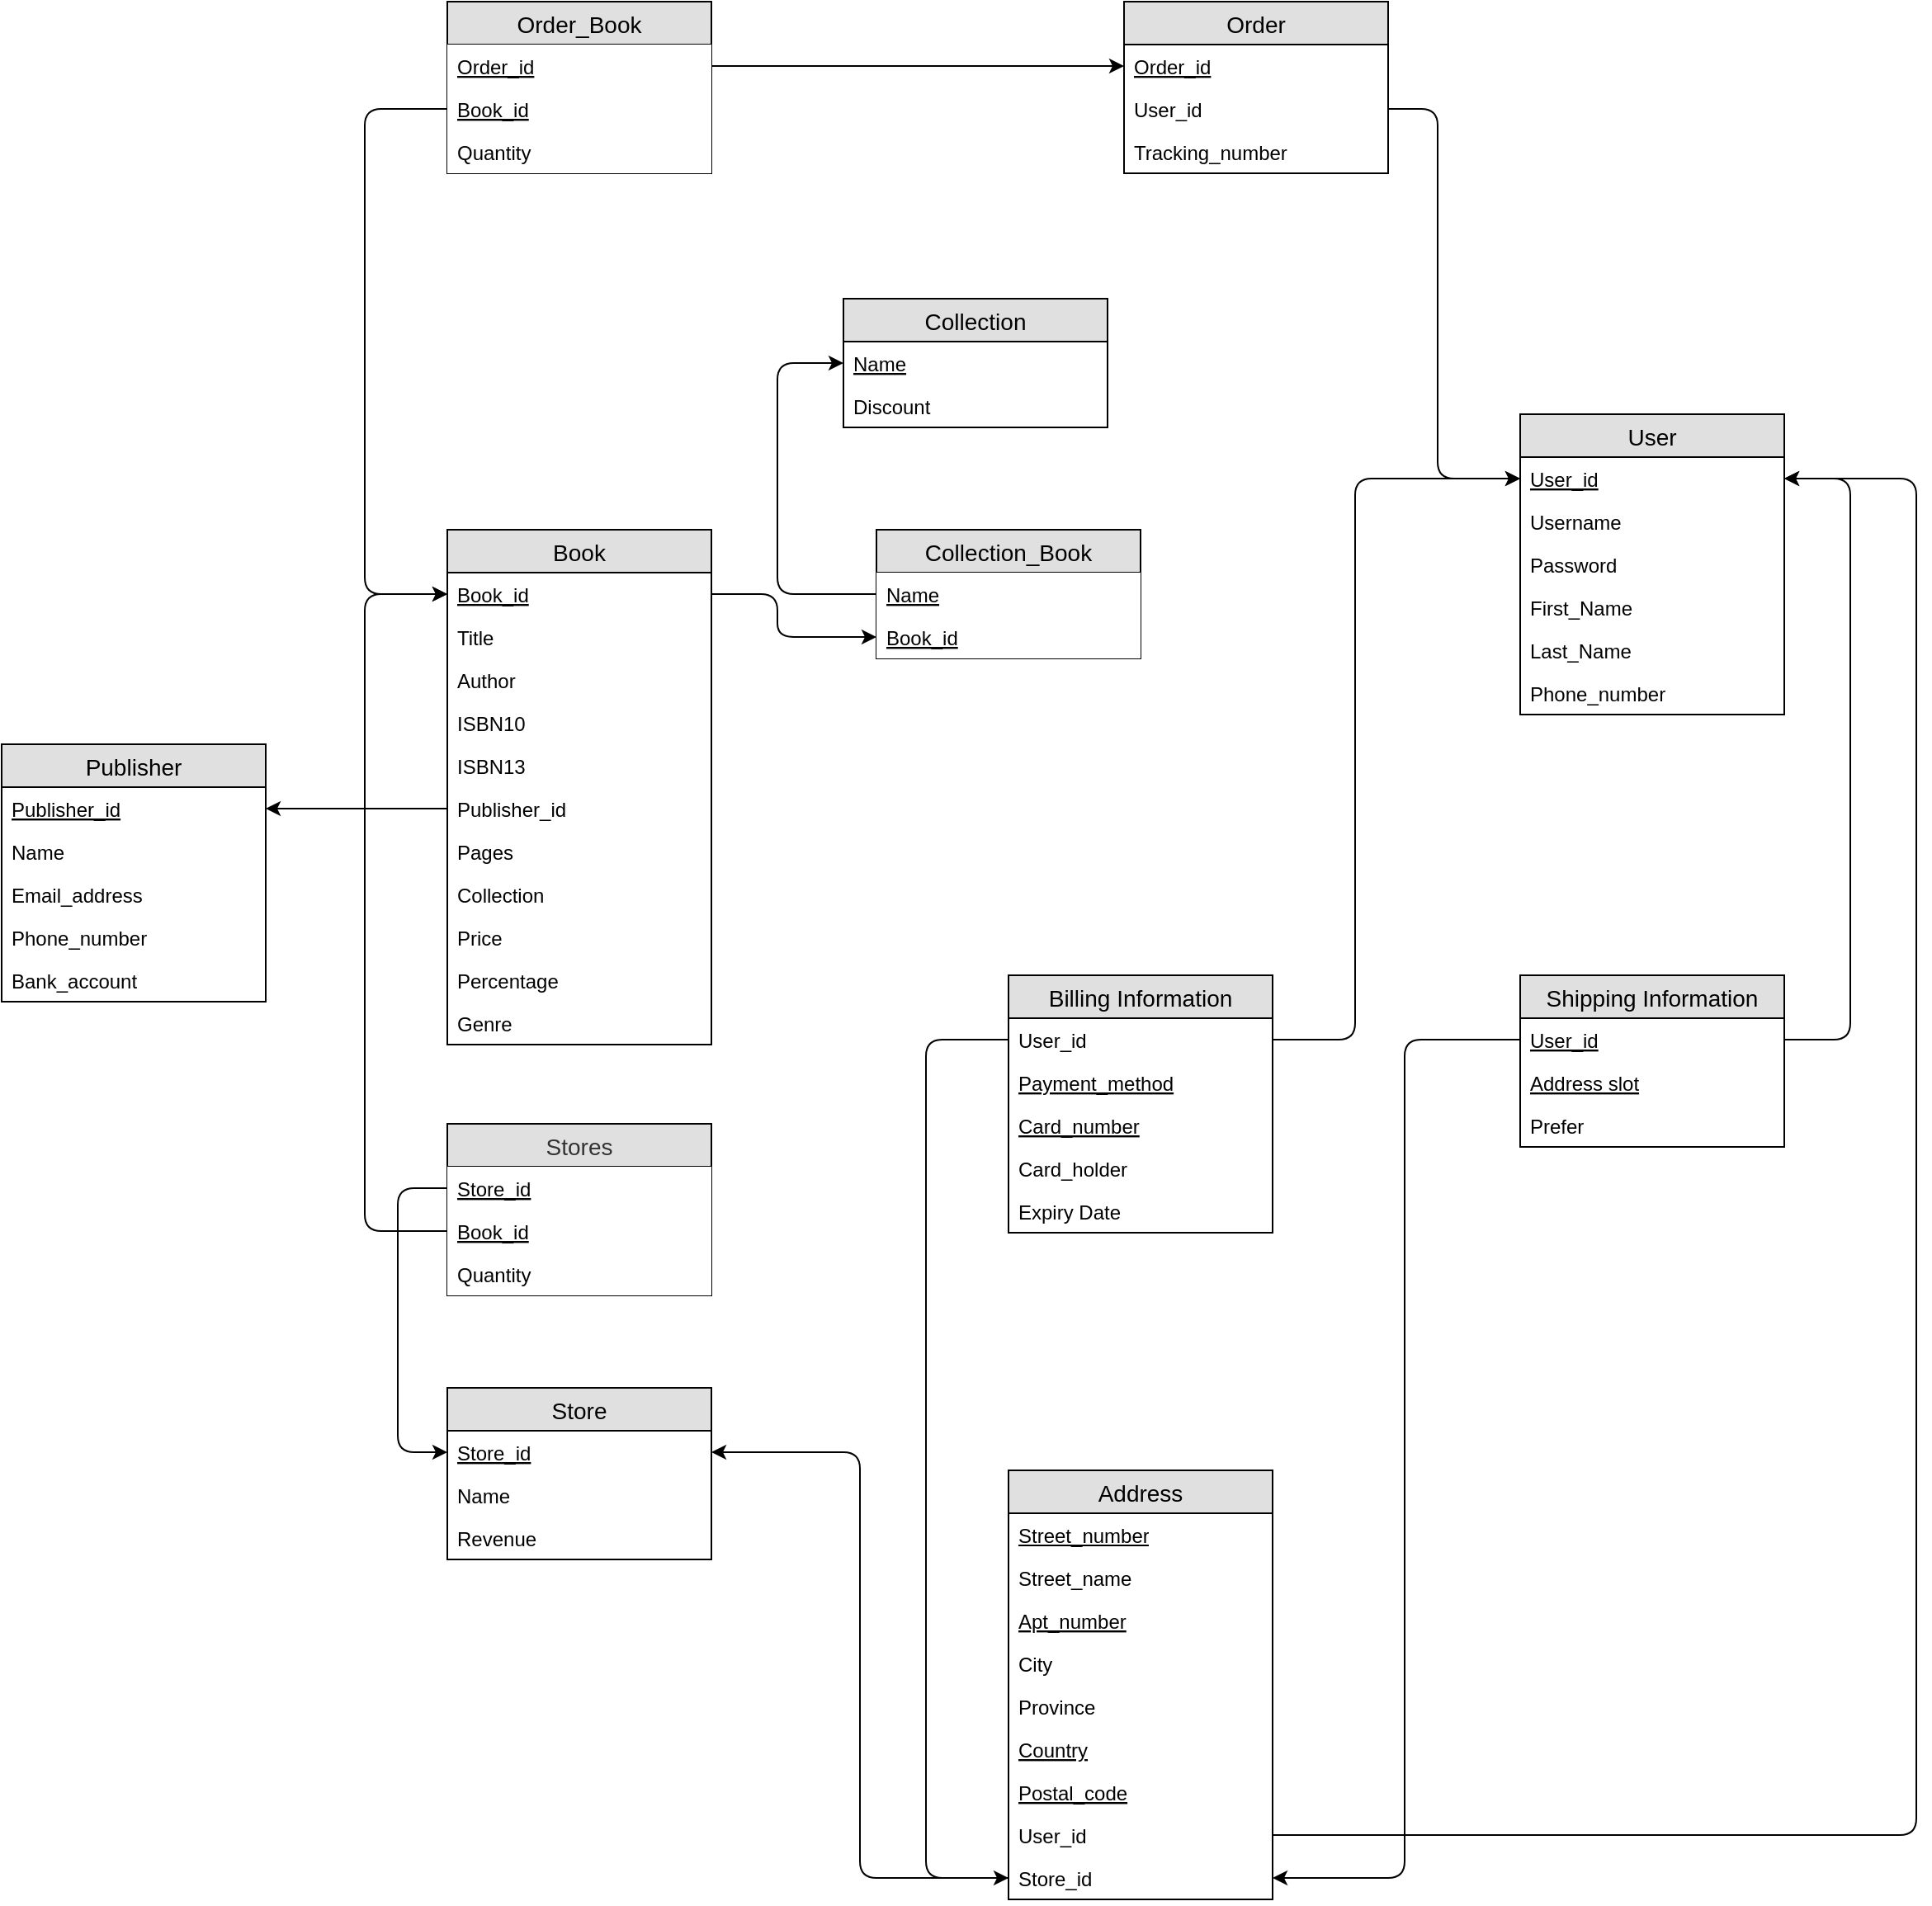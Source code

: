 <mxfile version="12.9.11"><diagram id="C5RBs43oDa-KdzZeNtuy" name="Page-1"><mxGraphModel dx="2889" dy="2274" grid="1" gridSize="10" guides="1" tooltips="1" connect="1" arrows="1" fold="1" page="1" pageScale="1" pageWidth="827" pageHeight="1169" math="0" shadow="0"><root><mxCell id="WIyWlLk6GJQsqaUBKTNV-0"/><mxCell id="WIyWlLk6GJQsqaUBKTNV-1" parent="WIyWlLk6GJQsqaUBKTNV-0"/><mxCell id="frQH-3W9OJtnkTHMMX9Y-0" value="Book" style="swimlane;fontStyle=0;childLayout=stackLayout;horizontal=1;startSize=26;fillColor=#E0E0E0;horizontalStack=0;resizeParent=1;resizeParentMax=0;resizeLast=0;collapsible=1;marginBottom=0;swimlaneFillColor=#ffffff;align=center;fontSize=14;" parent="WIyWlLk6GJQsqaUBKTNV-1" vertex="1"><mxGeometry x="140" y="280" width="160" height="312" as="geometry"><mxRectangle x="310" y="150" width="60" height="26" as="alternateBounds"/></mxGeometry></mxCell><mxCell id="frQH-3W9OJtnkTHMMX9Y-1" value="Book_id" style="text;strokeColor=none;fillColor=none;spacingLeft=4;spacingRight=4;overflow=hidden;rotatable=0;points=[[0,0.5],[1,0.5]];portConstraint=eastwest;fontSize=12;fontStyle=4" parent="frQH-3W9OJtnkTHMMX9Y-0" vertex="1"><mxGeometry y="26" width="160" height="26" as="geometry"/></mxCell><mxCell id="frQH-3W9OJtnkTHMMX9Y-2" value="Title" style="text;strokeColor=none;fillColor=none;spacingLeft=4;spacingRight=4;overflow=hidden;rotatable=0;points=[[0,0.5],[1,0.5]];portConstraint=eastwest;fontSize=12;" parent="frQH-3W9OJtnkTHMMX9Y-0" vertex="1"><mxGeometry y="52" width="160" height="26" as="geometry"/></mxCell><mxCell id="frQH-3W9OJtnkTHMMX9Y-4" value="Author" style="text;strokeColor=none;fillColor=none;spacingLeft=4;spacingRight=4;overflow=hidden;rotatable=0;points=[[0,0.5],[1,0.5]];portConstraint=eastwest;fontSize=12;" parent="frQH-3W9OJtnkTHMMX9Y-0" vertex="1"><mxGeometry y="78" width="160" height="26" as="geometry"/></mxCell><mxCell id="frQH-3W9OJtnkTHMMX9Y-3" value="ISBN10" style="text;strokeColor=none;fillColor=none;spacingLeft=4;spacingRight=4;overflow=hidden;rotatable=0;points=[[0,0.5],[1,0.5]];portConstraint=eastwest;fontSize=12;" parent="frQH-3W9OJtnkTHMMX9Y-0" vertex="1"><mxGeometry y="104" width="160" height="26" as="geometry"/></mxCell><mxCell id="frQH-3W9OJtnkTHMMX9Y-6" value="ISBN13" style="text;strokeColor=none;fillColor=none;spacingLeft=4;spacingRight=4;overflow=hidden;rotatable=0;points=[[0,0.5],[1,0.5]];portConstraint=eastwest;fontSize=12;" parent="frQH-3W9OJtnkTHMMX9Y-0" vertex="1"><mxGeometry y="130" width="160" height="26" as="geometry"/></mxCell><mxCell id="frQH-3W9OJtnkTHMMX9Y-7" value="Publisher_id" style="text;strokeColor=none;fillColor=none;spacingLeft=4;spacingRight=4;overflow=hidden;rotatable=0;points=[[0,0.5],[1,0.5]];portConstraint=eastwest;fontSize=12;" parent="frQH-3W9OJtnkTHMMX9Y-0" vertex="1"><mxGeometry y="156" width="160" height="26" as="geometry"/></mxCell><mxCell id="frQH-3W9OJtnkTHMMX9Y-8" value="Pages" style="text;strokeColor=none;fillColor=none;spacingLeft=4;spacingRight=4;overflow=hidden;rotatable=0;points=[[0,0.5],[1,0.5]];portConstraint=eastwest;fontSize=12;" parent="frQH-3W9OJtnkTHMMX9Y-0" vertex="1"><mxGeometry y="182" width="160" height="26" as="geometry"/></mxCell><mxCell id="frQH-3W9OJtnkTHMMX9Y-10" value="Collection" style="text;strokeColor=none;fillColor=none;spacingLeft=4;spacingRight=4;overflow=hidden;rotatable=0;points=[[0,0.5],[1,0.5]];portConstraint=eastwest;fontSize=12;" parent="frQH-3W9OJtnkTHMMX9Y-0" vertex="1"><mxGeometry y="208" width="160" height="26" as="geometry"/></mxCell><mxCell id="frQH-3W9OJtnkTHMMX9Y-9" value="Price" style="text;strokeColor=none;fillColor=none;spacingLeft=4;spacingRight=4;overflow=hidden;rotatable=0;points=[[0,0.5],[1,0.5]];portConstraint=eastwest;fontSize=12;" parent="frQH-3W9OJtnkTHMMX9Y-0" vertex="1"><mxGeometry y="234" width="160" height="26" as="geometry"/></mxCell><mxCell id="frQH-3W9OJtnkTHMMX9Y-5" value="Percentage" style="text;strokeColor=none;fillColor=none;spacingLeft=4;spacingRight=4;overflow=hidden;rotatable=0;points=[[0,0.5],[1,0.5]];portConstraint=eastwest;fontSize=12;" parent="frQH-3W9OJtnkTHMMX9Y-0" vertex="1"><mxGeometry y="260" width="160" height="26" as="geometry"/></mxCell><mxCell id="wFIyUJxfvW-UKoHYGykr-1" value="Genre" style="text;strokeColor=none;fillColor=none;spacingLeft=4;spacingRight=4;overflow=hidden;rotatable=0;points=[[0,0.5],[1,0.5]];portConstraint=eastwest;fontSize=12;" parent="frQH-3W9OJtnkTHMMX9Y-0" vertex="1"><mxGeometry y="286" width="160" height="26" as="geometry"/></mxCell><mxCell id="frQH-3W9OJtnkTHMMX9Y-58" value="Collection" style="swimlane;fontStyle=0;childLayout=stackLayout;horizontal=1;startSize=26;fillColor=#e0e0e0;horizontalStack=0;resizeParent=1;resizeParentMax=0;resizeLast=0;collapsible=1;marginBottom=0;swimlaneFillColor=#ffffff;align=center;fontSize=14;strokeColor=#000000;strokeWidth=1;" parent="WIyWlLk6GJQsqaUBKTNV-1" vertex="1"><mxGeometry x="380" y="140" width="160" height="78" as="geometry"/></mxCell><mxCell id="frQH-3W9OJtnkTHMMX9Y-59" value="Name" style="text;strokeColor=none;fillColor=none;spacingLeft=4;spacingRight=4;overflow=hidden;rotatable=0;points=[[0,0.5],[1,0.5]];portConstraint=eastwest;fontSize=12;fontStyle=4" parent="frQH-3W9OJtnkTHMMX9Y-58" vertex="1"><mxGeometry y="26" width="160" height="26" as="geometry"/></mxCell><mxCell id="wFIyUJxfvW-UKoHYGykr-19" value="Discount" style="text;strokeColor=none;fillColor=none;spacingLeft=4;spacingRight=4;overflow=hidden;rotatable=0;points=[[0,0.5],[1,0.5]];portConstraint=eastwest;fontSize=12;" parent="frQH-3W9OJtnkTHMMX9Y-58" vertex="1"><mxGeometry y="52" width="160" height="26" as="geometry"/></mxCell><mxCell id="frQH-3W9OJtnkTHMMX9Y-51" value="Publisher" style="swimlane;fontStyle=0;childLayout=stackLayout;horizontal=1;startSize=26;fillColor=#e0e0e0;horizontalStack=0;resizeParent=1;resizeParentMax=0;resizeLast=0;collapsible=1;marginBottom=0;swimlaneFillColor=#ffffff;align=center;fontSize=14;strokeColor=#000000;strokeWidth=1;" parent="WIyWlLk6GJQsqaUBKTNV-1" vertex="1"><mxGeometry x="-130" y="410" width="160" height="156" as="geometry"/></mxCell><mxCell id="frQH-3W9OJtnkTHMMX9Y-52" value="Publisher_id" style="text;strokeColor=none;fillColor=none;spacingLeft=4;spacingRight=4;overflow=hidden;rotatable=0;points=[[0,0.5],[1,0.5]];portConstraint=eastwest;fontSize=12;fontStyle=4" parent="frQH-3W9OJtnkTHMMX9Y-51" vertex="1"><mxGeometry y="26" width="160" height="26" as="geometry"/></mxCell><mxCell id="frQH-3W9OJtnkTHMMX9Y-53" value="Name" style="text;strokeColor=none;fillColor=none;spacingLeft=4;spacingRight=4;overflow=hidden;rotatable=0;points=[[0,0.5],[1,0.5]];portConstraint=eastwest;fontSize=12;" parent="frQH-3W9OJtnkTHMMX9Y-51" vertex="1"><mxGeometry y="52" width="160" height="26" as="geometry"/></mxCell><mxCell id="frQH-3W9OJtnkTHMMX9Y-55" value="Email_address" style="text;strokeColor=none;fillColor=none;spacingLeft=4;spacingRight=4;overflow=hidden;rotatable=0;points=[[0,0.5],[1,0.5]];portConstraint=eastwest;fontSize=12;" parent="frQH-3W9OJtnkTHMMX9Y-51" vertex="1"><mxGeometry y="78" width="160" height="26" as="geometry"/></mxCell><mxCell id="frQH-3W9OJtnkTHMMX9Y-56" value="Phone_number" style="text;strokeColor=none;fillColor=none;spacingLeft=4;spacingRight=4;overflow=hidden;rotatable=0;points=[[0,0.5],[1,0.5]];portConstraint=eastwest;fontSize=12;" parent="frQH-3W9OJtnkTHMMX9Y-51" vertex="1"><mxGeometry y="104" width="160" height="26" as="geometry"/></mxCell><mxCell id="frQH-3W9OJtnkTHMMX9Y-57" value="Bank_account" style="text;strokeColor=none;fillColor=none;spacingLeft=4;spacingRight=4;overflow=hidden;rotatable=0;points=[[0,0.5],[1,0.5]];portConstraint=eastwest;fontSize=12;" parent="frQH-3W9OJtnkTHMMX9Y-51" vertex="1"><mxGeometry y="130" width="160" height="26" as="geometry"/></mxCell><mxCell id="frQH-3W9OJtnkTHMMX9Y-62" value="Store" style="swimlane;fontStyle=0;childLayout=stackLayout;horizontal=1;startSize=26;fillColor=#e0e0e0;horizontalStack=0;resizeParent=1;resizeParentMax=0;resizeLast=0;collapsible=1;marginBottom=0;swimlaneFillColor=#ffffff;align=center;fontSize=14;strokeColor=#000000;strokeWidth=1;" parent="WIyWlLk6GJQsqaUBKTNV-1" vertex="1"><mxGeometry x="140" y="800" width="160" height="104" as="geometry"/></mxCell><mxCell id="frQH-3W9OJtnkTHMMX9Y-63" value="Store_id" style="text;strokeColor=none;fillColor=none;spacingLeft=4;spacingRight=4;overflow=hidden;rotatable=0;points=[[0,0.5],[1,0.5]];portConstraint=eastwest;fontSize=12;fontStyle=4" parent="frQH-3W9OJtnkTHMMX9Y-62" vertex="1"><mxGeometry y="26" width="160" height="26" as="geometry"/></mxCell><mxCell id="wFIyUJxfvW-UKoHYGykr-9" value="Name" style="text;strokeColor=none;fillColor=none;spacingLeft=4;spacingRight=4;overflow=hidden;rotatable=0;points=[[0,0.5],[1,0.5]];portConstraint=eastwest;fontSize=12;" parent="frQH-3W9OJtnkTHMMX9Y-62" vertex="1"><mxGeometry y="52" width="160" height="26" as="geometry"/></mxCell><mxCell id="wFIyUJxfvW-UKoHYGykr-10" value="Revenue" style="text;strokeColor=none;fillColor=none;spacingLeft=4;spacingRight=4;overflow=hidden;rotatable=0;points=[[0,0.5],[1,0.5]];portConstraint=eastwest;fontSize=12;" parent="frQH-3W9OJtnkTHMMX9Y-62" vertex="1"><mxGeometry y="78" width="160" height="26" as="geometry"/></mxCell><mxCell id="frQH-3W9OJtnkTHMMX9Y-45" value="Order" style="swimlane;fontStyle=0;childLayout=stackLayout;horizontal=1;startSize=26;fillColor=#e0e0e0;horizontalStack=0;resizeParent=1;resizeParentMax=0;resizeLast=0;collapsible=1;marginBottom=0;swimlaneFillColor=#ffffff;align=center;fontSize=14;strokeColor=#000000;strokeWidth=1;" parent="WIyWlLk6GJQsqaUBKTNV-1" vertex="1"><mxGeometry x="550" y="-40" width="160" height="104" as="geometry"/></mxCell><mxCell id="frQH-3W9OJtnkTHMMX9Y-46" value="Order_id" style="text;strokeColor=none;fillColor=none;spacingLeft=4;spacingRight=4;overflow=hidden;rotatable=0;points=[[0,0.5],[1,0.5]];portConstraint=eastwest;fontSize=12;fontStyle=4" parent="frQH-3W9OJtnkTHMMX9Y-45" vertex="1"><mxGeometry y="26" width="160" height="26" as="geometry"/></mxCell><mxCell id="frQH-3W9OJtnkTHMMX9Y-47" value="User_id" style="text;strokeColor=none;fillColor=none;spacingLeft=4;spacingRight=4;overflow=hidden;rotatable=0;points=[[0,0.5],[1,0.5]];portConstraint=eastwest;fontSize=12;" parent="frQH-3W9OJtnkTHMMX9Y-45" vertex="1"><mxGeometry y="52" width="160" height="26" as="geometry"/></mxCell><mxCell id="frQH-3W9OJtnkTHMMX9Y-50" value="Tracking_number" style="text;strokeColor=none;fillColor=none;spacingLeft=4;spacingRight=4;overflow=hidden;rotatable=0;points=[[0,0.5],[1,0.5]];portConstraint=eastwest;fontSize=12;" parent="frQH-3W9OJtnkTHMMX9Y-45" vertex="1"><mxGeometry y="78" width="160" height="26" as="geometry"/></mxCell><mxCell id="frQH-3W9OJtnkTHMMX9Y-11" value="User" style="swimlane;fontStyle=0;childLayout=stackLayout;horizontal=1;startSize=26;fillColor=#e0e0e0;horizontalStack=0;resizeParent=1;resizeParentMax=0;resizeLast=0;collapsible=1;marginBottom=0;swimlaneFillColor=#ffffff;align=center;fontSize=14;" parent="WIyWlLk6GJQsqaUBKTNV-1" vertex="1"><mxGeometry x="790" y="210" width="160" height="182" as="geometry"/></mxCell><mxCell id="frQH-3W9OJtnkTHMMX9Y-12" value="User_id" style="text;strokeColor=none;fillColor=none;spacingLeft=4;spacingRight=4;overflow=hidden;rotatable=0;points=[[0,0.5],[1,0.5]];portConstraint=eastwest;fontSize=12;fontStyle=4" parent="frQH-3W9OJtnkTHMMX9Y-11" vertex="1"><mxGeometry y="26" width="160" height="26" as="geometry"/></mxCell><mxCell id="frQH-3W9OJtnkTHMMX9Y-13" value="Username" style="text;strokeColor=none;fillColor=none;spacingLeft=4;spacingRight=4;overflow=hidden;rotatable=0;points=[[0,0.5],[1,0.5]];portConstraint=eastwest;fontSize=12;" parent="frQH-3W9OJtnkTHMMX9Y-11" vertex="1"><mxGeometry y="52" width="160" height="26" as="geometry"/></mxCell><mxCell id="e5jwANL5Xakf0FqjXgA_-41" value="Password" style="text;strokeColor=none;fillColor=none;spacingLeft=4;spacingRight=4;overflow=hidden;rotatable=0;points=[[0,0.5],[1,0.5]];portConstraint=eastwest;fontSize=12;" parent="frQH-3W9OJtnkTHMMX9Y-11" vertex="1"><mxGeometry y="78" width="160" height="26" as="geometry"/></mxCell><mxCell id="e5jwANL5Xakf0FqjXgA_-42" value="First_Name" style="text;strokeColor=none;fillColor=none;spacingLeft=4;spacingRight=4;overflow=hidden;rotatable=0;points=[[0,0.5],[1,0.5]];portConstraint=eastwest;fontSize=12;" parent="frQH-3W9OJtnkTHMMX9Y-11" vertex="1"><mxGeometry y="104" width="160" height="26" as="geometry"/></mxCell><mxCell id="e5jwANL5Xakf0FqjXgA_-43" value="Last_Name" style="text;strokeColor=none;fillColor=none;spacingLeft=4;spacingRight=4;overflow=hidden;rotatable=0;points=[[0,0.5],[1,0.5]];portConstraint=eastwest;fontSize=12;" parent="frQH-3W9OJtnkTHMMX9Y-11" vertex="1"><mxGeometry y="130" width="160" height="26" as="geometry"/></mxCell><mxCell id="frQH-3W9OJtnkTHMMX9Y-38" value="Phone_number" style="text;strokeColor=none;fillColor=none;spacingLeft=4;spacingRight=4;overflow=hidden;rotatable=0;points=[[0,0.5],[1,0.5]];portConstraint=eastwest;fontSize=12;" parent="frQH-3W9OJtnkTHMMX9Y-11" vertex="1"><mxGeometry y="156" width="160" height="26" as="geometry"/></mxCell><mxCell id="frQH-3W9OJtnkTHMMX9Y-28" value="Billing Information" style="swimlane;fontStyle=0;childLayout=stackLayout;horizontal=1;startSize=26;fillColor=#e0e0e0;horizontalStack=0;resizeParent=1;resizeParentMax=0;resizeLast=0;collapsible=1;marginBottom=0;swimlaneFillColor=#ffffff;align=center;fontSize=14;" parent="WIyWlLk6GJQsqaUBKTNV-1" vertex="1"><mxGeometry x="480" y="550" width="160" height="156" as="geometry"/></mxCell><mxCell id="frQH-3W9OJtnkTHMMX9Y-29" value="User_id" style="text;strokeColor=none;fillColor=none;spacingLeft=4;spacingRight=4;overflow=hidden;rotatable=0;points=[[0,0.5],[1,0.5]];portConstraint=eastwest;fontSize=12;fontStyle=0" parent="frQH-3W9OJtnkTHMMX9Y-28" vertex="1"><mxGeometry y="26" width="160" height="26" as="geometry"/></mxCell><mxCell id="frQH-3W9OJtnkTHMMX9Y-30" value="Payment_method" style="text;strokeColor=none;fillColor=none;spacingLeft=4;spacingRight=4;overflow=hidden;rotatable=0;points=[[0,0.5],[1,0.5]];portConstraint=eastwest;fontSize=12;fontStyle=4" parent="frQH-3W9OJtnkTHMMX9Y-28" vertex="1"><mxGeometry y="52" width="160" height="26" as="geometry"/></mxCell><mxCell id="frQH-3W9OJtnkTHMMX9Y-32" value="Card_number" style="text;strokeColor=none;fillColor=none;spacingLeft=4;spacingRight=4;overflow=hidden;rotatable=0;points=[[0,0.5],[1,0.5]];portConstraint=eastwest;fontSize=12;fontStyle=4" parent="frQH-3W9OJtnkTHMMX9Y-28" vertex="1"><mxGeometry y="78" width="160" height="26" as="geometry"/></mxCell><mxCell id="wFIyUJxfvW-UKoHYGykr-3" value="Card_holder" style="text;strokeColor=none;fillColor=none;spacingLeft=4;spacingRight=4;overflow=hidden;rotatable=0;points=[[0,0.5],[1,0.5]];portConstraint=eastwest;fontSize=12;fontStyle=0" parent="frQH-3W9OJtnkTHMMX9Y-28" vertex="1"><mxGeometry y="104" width="160" height="26" as="geometry"/></mxCell><mxCell id="wFIyUJxfvW-UKoHYGykr-4" value="Expiry Date" style="text;strokeColor=none;fillColor=none;spacingLeft=4;spacingRight=4;overflow=hidden;rotatable=0;points=[[0,0.5],[1,0.5]];portConstraint=eastwest;fontSize=12;" parent="frQH-3W9OJtnkTHMMX9Y-28" vertex="1"><mxGeometry y="130" width="160" height="26" as="geometry"/></mxCell><mxCell id="frQH-3W9OJtnkTHMMX9Y-37" value="Shipping Information" style="swimlane;fontStyle=0;childLayout=stackLayout;horizontal=1;startSize=26;fillColor=#e0e0e0;horizontalStack=0;resizeParent=1;resizeParentMax=0;resizeLast=0;collapsible=1;marginBottom=0;swimlaneFillColor=#ffffff;align=center;fontSize=14;" parent="WIyWlLk6GJQsqaUBKTNV-1" vertex="1"><mxGeometry x="790" y="550" width="160" height="104" as="geometry"/></mxCell><mxCell id="frQH-3W9OJtnkTHMMX9Y-39" value="User_id" style="text;strokeColor=none;fillColor=none;spacingLeft=4;spacingRight=4;overflow=hidden;rotatable=0;points=[[0,0.5],[1,0.5]];portConstraint=eastwest;fontSize=12;fontStyle=4" parent="frQH-3W9OJtnkTHMMX9Y-37" vertex="1"><mxGeometry y="26" width="160" height="26" as="geometry"/></mxCell><mxCell id="e5jwANL5Xakf0FqjXgA_-40" value="Address slot" style="text;strokeColor=none;fillColor=none;spacingLeft=4;spacingRight=4;overflow=hidden;rotatable=0;points=[[0,0.5],[1,0.5]];portConstraint=eastwest;fontSize=12;fontStyle=4" parent="frQH-3W9OJtnkTHMMX9Y-37" vertex="1"><mxGeometry y="52" width="160" height="26" as="geometry"/></mxCell><mxCell id="wFIyUJxfvW-UKoHYGykr-22" value="Prefer" style="text;strokeColor=none;fillColor=none;spacingLeft=4;spacingRight=4;overflow=hidden;rotatable=0;points=[[0,0.5],[1,0.5]];portConstraint=eastwest;fontSize=12;" parent="frQH-3W9OJtnkTHMMX9Y-37" vertex="1"><mxGeometry y="78" width="160" height="26" as="geometry"/></mxCell><mxCell id="frQH-3W9OJtnkTHMMX9Y-15" value="Address" style="swimlane;fontStyle=0;childLayout=stackLayout;double=1;horizontal=1;startSize=26;fillColor=#e0e0e0;horizontalStack=0;resizeParent=1;resizeParentMax=0;resizeLast=0;collapsible=1;marginBottom=0;swimlaneFillColor=#ffffff;align=center;fontSize=14;perimeterSpacing=0;strokeColor=#000000;dropTarget=1;part=0;backgroundOutline=0;" parent="WIyWlLk6GJQsqaUBKTNV-1" vertex="1"><mxGeometry x="480" y="850" width="160" height="260" as="geometry"/></mxCell><mxCell id="frQH-3W9OJtnkTHMMX9Y-16" value="&lt;u&gt;Street_number&lt;/u&gt;" style="text;strokeColor=none;fillColor=none;spacingLeft=4;spacingRight=4;overflow=hidden;rotatable=0;points=[[0,0.5],[1,0.5]];portConstraint=eastwest;fontSize=12;fontStyle=0;html=1;border-bottom: 1px dotted black;" parent="frQH-3W9OJtnkTHMMX9Y-15" vertex="1"><mxGeometry y="26" width="160" height="26" as="geometry"/></mxCell><mxCell id="frQH-3W9OJtnkTHMMX9Y-35" value="Street_name" style="text;strokeColor=none;fillColor=none;spacingLeft=4;spacingRight=4;overflow=hidden;rotatable=0;points=[[0,0.5],[1,0.5]];portConstraint=eastwest;fontSize=12;" parent="frQH-3W9OJtnkTHMMX9Y-15" vertex="1"><mxGeometry y="52" width="160" height="26" as="geometry"/></mxCell><mxCell id="frQH-3W9OJtnkTHMMX9Y-17" value="Apt_number" style="text;strokeColor=none;fillColor=none;spacingLeft=4;spacingRight=4;overflow=hidden;rotatable=0;points=[[0,0.5],[1,0.5]];portConstraint=eastwest;fontSize=12;fontStyle=4" parent="frQH-3W9OJtnkTHMMX9Y-15" vertex="1"><mxGeometry y="78" width="160" height="26" as="geometry"/></mxCell><mxCell id="frQH-3W9OJtnkTHMMX9Y-20" value="City" style="text;strokeColor=none;fillColor=none;spacingLeft=4;spacingRight=4;overflow=hidden;rotatable=0;points=[[0,0.5],[1,0.5]];portConstraint=eastwest;fontSize=12;" parent="frQH-3W9OJtnkTHMMX9Y-15" vertex="1"><mxGeometry y="104" width="160" height="26" as="geometry"/></mxCell><mxCell id="frQH-3W9OJtnkTHMMX9Y-21" value="Province" style="text;strokeColor=none;fillColor=none;spacingLeft=4;spacingRight=4;overflow=hidden;rotatable=0;points=[[0,0.5],[1,0.5]];portConstraint=eastwest;fontSize=12;" parent="frQH-3W9OJtnkTHMMX9Y-15" vertex="1"><mxGeometry y="130" width="160" height="26" as="geometry"/></mxCell><mxCell id="frQH-3W9OJtnkTHMMX9Y-19" value="Country" style="text;strokeColor=none;fillColor=none;spacingLeft=4;spacingRight=4;overflow=hidden;rotatable=0;points=[[0,0.5],[1,0.5]];portConstraint=eastwest;fontSize=12;fontStyle=4" parent="frQH-3W9OJtnkTHMMX9Y-15" vertex="1"><mxGeometry y="156" width="160" height="26" as="geometry"/></mxCell><mxCell id="frQH-3W9OJtnkTHMMX9Y-18" value="Postal_code" style="text;strokeColor=none;fillColor=none;spacingLeft=4;spacingRight=4;overflow=hidden;rotatable=0;points=[[0,0.5],[1,0.5]];portConstraint=eastwest;fontSize=12;fontStyle=4" parent="frQH-3W9OJtnkTHMMX9Y-15" vertex="1"><mxGeometry y="182" width="160" height="26" as="geometry"/></mxCell><mxCell id="wFIyUJxfvW-UKoHYGykr-20" value="User_id" style="text;strokeColor=none;fillColor=none;spacingLeft=4;spacingRight=4;overflow=hidden;rotatable=0;points=[[0,0.5],[1,0.5]];portConstraint=eastwest;fontSize=12;fontStyle=0" parent="frQH-3W9OJtnkTHMMX9Y-15" vertex="1"><mxGeometry y="208" width="160" height="26" as="geometry"/></mxCell><mxCell id="wFIyUJxfvW-UKoHYGykr-21" value="Store_id" style="text;strokeColor=none;fillColor=none;spacingLeft=4;spacingRight=4;overflow=hidden;rotatable=0;points=[[0,0.5],[1,0.5]];portConstraint=eastwest;fontSize=12;fontStyle=0" parent="frQH-3W9OJtnkTHMMX9Y-15" vertex="1"><mxGeometry y="234" width="160" height="26" as="geometry"/></mxCell><mxCell id="iomeNpQh2TNrTCd7S2Aa-0" value="Order_Book" style="swimlane;fontStyle=0;childLayout=stackLayout;horizontal=1;startSize=26;horizontalStack=0;resizeParent=1;resizeParentMax=0;resizeLast=0;collapsible=1;marginBottom=0;align=center;fontSize=14;fillColor=#E0E0E0;" vertex="1" parent="WIyWlLk6GJQsqaUBKTNV-1"><mxGeometry x="140" y="-40" width="160" height="104" as="geometry"/></mxCell><mxCell id="iomeNpQh2TNrTCd7S2Aa-1" value="Order_id" style="text;strokeColor=none;fillColor=#ffffff;spacingLeft=4;spacingRight=4;overflow=hidden;rotatable=0;points=[[0,0.5],[1,0.5]];portConstraint=eastwest;fontSize=12;fontStyle=4" vertex="1" parent="iomeNpQh2TNrTCd7S2Aa-0"><mxGeometry y="26" width="160" height="26" as="geometry"/></mxCell><mxCell id="iomeNpQh2TNrTCd7S2Aa-2" value="Book_id" style="text;strokeColor=none;fillColor=#ffffff;spacingLeft=4;spacingRight=4;overflow=hidden;rotatable=0;points=[[0,0.5],[1,0.5]];portConstraint=eastwest;fontSize=12;fontStyle=4" vertex="1" parent="iomeNpQh2TNrTCd7S2Aa-0"><mxGeometry y="52" width="160" height="26" as="geometry"/></mxCell><mxCell id="iomeNpQh2TNrTCd7S2Aa-3" value="Quantity" style="text;strokeColor=none;fillColor=#ffffff;spacingLeft=4;spacingRight=4;overflow=hidden;rotatable=0;points=[[0,0.5],[1,0.5]];portConstraint=eastwest;fontSize=12;" vertex="1" parent="iomeNpQh2TNrTCd7S2Aa-0"><mxGeometry y="78" width="160" height="26" as="geometry"/></mxCell><mxCell id="iomeNpQh2TNrTCd7S2Aa-4" value="Stores" style="swimlane;fontStyle=0;childLayout=stackLayout;horizontal=1;startSize=26;horizontalStack=0;resizeParent=1;resizeParentMax=0;resizeLast=0;collapsible=1;marginBottom=0;align=center;fontSize=14;fillColor=#E0E0E0;strokeColor=#000000;fontColor=#333333;" vertex="1" parent="WIyWlLk6GJQsqaUBKTNV-1"><mxGeometry x="140" y="640" width="160" height="104" as="geometry"><mxRectangle x="-190" y="480" width="70" height="26" as="alternateBounds"/></mxGeometry></mxCell><mxCell id="iomeNpQh2TNrTCd7S2Aa-5" value="Store_id" style="text;strokeColor=none;fillColor=#ffffff;spacingLeft=4;spacingRight=4;overflow=hidden;rotatable=0;points=[[0,0.5],[1,0.5]];portConstraint=eastwest;fontSize=12;fontStyle=4" vertex="1" parent="iomeNpQh2TNrTCd7S2Aa-4"><mxGeometry y="26" width="160" height="26" as="geometry"/></mxCell><mxCell id="iomeNpQh2TNrTCd7S2Aa-6" value="Book_id" style="text;strokeColor=none;fillColor=#ffffff;spacingLeft=4;spacingRight=4;overflow=hidden;rotatable=0;points=[[0,0.5],[1,0.5]];portConstraint=eastwest;fontSize=12;fontStyle=4" vertex="1" parent="iomeNpQh2TNrTCd7S2Aa-4"><mxGeometry y="52" width="160" height="26" as="geometry"/></mxCell><mxCell id="iomeNpQh2TNrTCd7S2Aa-7" value="Quantity" style="text;strokeColor=none;fillColor=#ffffff;spacingLeft=4;spacingRight=4;overflow=hidden;rotatable=0;points=[[0,0.5],[1,0.5]];portConstraint=eastwest;fontSize=12;" vertex="1" parent="iomeNpQh2TNrTCd7S2Aa-4"><mxGeometry y="78" width="160" height="26" as="geometry"/></mxCell><mxCell id="iomeNpQh2TNrTCd7S2Aa-12" value="Collection_Book" style="swimlane;fontStyle=0;childLayout=stackLayout;horizontal=1;startSize=26;horizontalStack=0;resizeParent=1;resizeParentMax=0;resizeLast=0;collapsible=1;marginBottom=0;align=center;fontSize=14;fillColor=#E0E0E0;" vertex="1" parent="WIyWlLk6GJQsqaUBKTNV-1"><mxGeometry x="400" y="280" width="160" height="78" as="geometry"/></mxCell><mxCell id="iomeNpQh2TNrTCd7S2Aa-13" value="Name" style="text;strokeColor=none;fillColor=#ffffff;spacingLeft=4;spacingRight=4;overflow=hidden;rotatable=0;points=[[0,0.5],[1,0.5]];portConstraint=eastwest;fontSize=12;fontStyle=4" vertex="1" parent="iomeNpQh2TNrTCd7S2Aa-12"><mxGeometry y="26" width="160" height="26" as="geometry"/></mxCell><mxCell id="iomeNpQh2TNrTCd7S2Aa-14" value="Book_id" style="text;strokeColor=none;fillColor=#ffffff;spacingLeft=4;spacingRight=4;overflow=hidden;rotatable=0;points=[[0,0.5],[1,0.5]];portConstraint=eastwest;fontSize=12;fontStyle=4" vertex="1" parent="iomeNpQh2TNrTCd7S2Aa-12"><mxGeometry y="52" width="160" height="26" as="geometry"/></mxCell><mxCell id="iomeNpQh2TNrTCd7S2Aa-16" value="" style="endArrow=classic;html=1;exitX=1;exitY=0.5;exitDx=0;exitDy=0;entryX=0;entryY=0.5;entryDx=0;entryDy=0;" edge="1" parent="WIyWlLk6GJQsqaUBKTNV-1" source="frQH-3W9OJtnkTHMMX9Y-1" target="iomeNpQh2TNrTCd7S2Aa-14"><mxGeometry width="50" height="50" relative="1" as="geometry"><mxPoint x="-400" y="560" as="sourcePoint"/><mxPoint x="360" y="350" as="targetPoint"/><Array as="points"><mxPoint x="340" y="319"/><mxPoint x="340" y="345"/></Array></mxGeometry></mxCell><mxCell id="iomeNpQh2TNrTCd7S2Aa-17" value="" style="endArrow=classic;html=1;entryX=0;entryY=0.5;entryDx=0;entryDy=0;exitX=0;exitY=0.5;exitDx=0;exitDy=0;" edge="1" parent="WIyWlLk6GJQsqaUBKTNV-1" source="iomeNpQh2TNrTCd7S2Aa-13" target="frQH-3W9OJtnkTHMMX9Y-59"><mxGeometry width="50" height="50" relative="1" as="geometry"><mxPoint x="-250" y="310" as="sourcePoint"/><mxPoint x="-200" y="260" as="targetPoint"/><Array as="points"><mxPoint x="340" y="319"/><mxPoint x="340" y="179"/></Array></mxGeometry></mxCell><mxCell id="iomeNpQh2TNrTCd7S2Aa-19" value="" style="endArrow=classic;html=1;entryX=0;entryY=0.5;entryDx=0;entryDy=0;exitX=0;exitY=0.5;exitDx=0;exitDy=0;" edge="1" parent="WIyWlLk6GJQsqaUBKTNV-1" source="iomeNpQh2TNrTCd7S2Aa-6" target="frQH-3W9OJtnkTHMMX9Y-1"><mxGeometry width="50" height="50" relative="1" as="geometry"><mxPoint x="-100" y="580" as="sourcePoint"/><mxPoint x="-50" y="530" as="targetPoint"/><Array as="points"><mxPoint x="90" y="705"/><mxPoint x="90" y="319"/></Array></mxGeometry></mxCell><mxCell id="iomeNpQh2TNrTCd7S2Aa-20" value="" style="endArrow=classic;html=1;entryX=0;entryY=0.5;entryDx=0;entryDy=0;exitX=0;exitY=0.5;exitDx=0;exitDy=0;" edge="1" parent="WIyWlLk6GJQsqaUBKTNV-1" source="iomeNpQh2TNrTCd7S2Aa-5" target="frQH-3W9OJtnkTHMMX9Y-63"><mxGeometry width="50" height="50" relative="1" as="geometry"><mxPoint x="-240" y="550" as="sourcePoint"/><mxPoint x="-190" y="500" as="targetPoint"/><Array as="points"><mxPoint x="110" y="679"/><mxPoint x="110" y="839"/></Array></mxGeometry></mxCell><mxCell id="iomeNpQh2TNrTCd7S2Aa-21" value="" style="endArrow=classic;html=1;entryX=1;entryY=0.5;entryDx=0;entryDy=0;exitX=0;exitY=0.5;exitDx=0;exitDy=0;" edge="1" parent="WIyWlLk6GJQsqaUBKTNV-1" source="frQH-3W9OJtnkTHMMX9Y-7" target="frQH-3W9OJtnkTHMMX9Y-52"><mxGeometry width="50" height="50" relative="1" as="geometry"><mxPoint x="-80" y="650" as="sourcePoint"/><mxPoint x="-30" y="600" as="targetPoint"/></mxGeometry></mxCell><mxCell id="iomeNpQh2TNrTCd7S2Aa-22" value="" style="endArrow=classic;html=1;exitX=0;exitY=0.5;exitDx=0;exitDy=0;entryX=0;entryY=0.5;entryDx=0;entryDy=0;" edge="1" parent="WIyWlLk6GJQsqaUBKTNV-1" source="iomeNpQh2TNrTCd7S2Aa-2" target="frQH-3W9OJtnkTHMMX9Y-1"><mxGeometry width="50" height="50" relative="1" as="geometry"><mxPoint x="-240" y="-30" as="sourcePoint"/><mxPoint x="-120" y="130" as="targetPoint"/><Array as="points"><mxPoint x="90" y="25"/><mxPoint x="90" y="319"/></Array></mxGeometry></mxCell><mxCell id="iomeNpQh2TNrTCd7S2Aa-23" value="" style="endArrow=classic;html=1;entryX=0;entryY=0.5;entryDx=0;entryDy=0;exitX=1;exitY=0.5;exitDx=0;exitDy=0;" edge="1" parent="WIyWlLk6GJQsqaUBKTNV-1" source="iomeNpQh2TNrTCd7S2Aa-1" target="frQH-3W9OJtnkTHMMX9Y-46"><mxGeometry width="50" height="50" relative="1" as="geometry"><mxPoint x="390" y="90" as="sourcePoint"/><mxPoint x="440" y="40" as="targetPoint"/></mxGeometry></mxCell><mxCell id="iomeNpQh2TNrTCd7S2Aa-24" value="" style="endArrow=classic;html=1;exitX=1;exitY=0.5;exitDx=0;exitDy=0;entryX=0;entryY=0.5;entryDx=0;entryDy=0;" edge="1" parent="WIyWlLk6GJQsqaUBKTNV-1" source="frQH-3W9OJtnkTHMMX9Y-47" target="frQH-3W9OJtnkTHMMX9Y-12"><mxGeometry width="50" height="50" relative="1" as="geometry"><mxPoint x="630" y="360" as="sourcePoint"/><mxPoint x="730" y="130" as="targetPoint"/><Array as="points"><mxPoint x="740" y="25"/><mxPoint x="740" y="249"/></Array></mxGeometry></mxCell><mxCell id="iomeNpQh2TNrTCd7S2Aa-25" value="" style="endArrow=classic;html=1;entryX=0;entryY=0.5;entryDx=0;entryDy=0;exitX=1;exitY=0.5;exitDx=0;exitDy=0;" edge="1" parent="WIyWlLk6GJQsqaUBKTNV-1" source="frQH-3W9OJtnkTHMMX9Y-29" target="frQH-3W9OJtnkTHMMX9Y-12"><mxGeometry width="50" height="50" relative="1" as="geometry"><mxPoint x="670" y="470" as="sourcePoint"/><mxPoint x="720" y="420" as="targetPoint"/><Array as="points"><mxPoint x="690" y="589"/><mxPoint x="690" y="249"/></Array></mxGeometry></mxCell><mxCell id="iomeNpQh2TNrTCd7S2Aa-26" value="" style="endArrow=classic;html=1;entryX=1;entryY=0.5;entryDx=0;entryDy=0;exitX=1;exitY=0.5;exitDx=0;exitDy=0;" edge="1" parent="WIyWlLk6GJQsqaUBKTNV-1" source="frQH-3W9OJtnkTHMMX9Y-39" target="frQH-3W9OJtnkTHMMX9Y-12"><mxGeometry width="50" height="50" relative="1" as="geometry"><mxPoint x="890" y="510" as="sourcePoint"/><mxPoint x="940" y="460" as="targetPoint"/><Array as="points"><mxPoint x="990" y="589"/><mxPoint x="990" y="249"/></Array></mxGeometry></mxCell><mxCell id="iomeNpQh2TNrTCd7S2Aa-27" value="" style="endArrow=classic;html=1;entryX=1;entryY=0.5;entryDx=0;entryDy=0;exitX=1;exitY=0.5;exitDx=0;exitDy=0;" edge="1" parent="WIyWlLk6GJQsqaUBKTNV-1" source="wFIyUJxfvW-UKoHYGykr-20" target="frQH-3W9OJtnkTHMMX9Y-12"><mxGeometry width="50" height="50" relative="1" as="geometry"><mxPoint x="800" y="910" as="sourcePoint"/><mxPoint x="850" y="860" as="targetPoint"/><Array as="points"><mxPoint x="1030" y="1071"/><mxPoint x="1030" y="249"/></Array></mxGeometry></mxCell><mxCell id="iomeNpQh2TNrTCd7S2Aa-28" value="" style="endArrow=classic;html=1;entryX=1;entryY=0.5;entryDx=0;entryDy=0;exitX=0;exitY=0.5;exitDx=0;exitDy=0;" edge="1" parent="WIyWlLk6GJQsqaUBKTNV-1" source="wFIyUJxfvW-UKoHYGykr-21" target="frQH-3W9OJtnkTHMMX9Y-63"><mxGeometry width="50" height="50" relative="1" as="geometry"><mxPoint x="330" y="1030" as="sourcePoint"/><mxPoint x="380" y="980" as="targetPoint"/><Array as="points"><mxPoint x="390" y="1097"/><mxPoint x="390" y="839"/></Array></mxGeometry></mxCell><mxCell id="iomeNpQh2TNrTCd7S2Aa-31" value="" style="endArrow=classic;html=1;entryX=0;entryY=0.5;entryDx=0;entryDy=0;exitX=0;exitY=0.5;exitDx=0;exitDy=0;" edge="1" parent="WIyWlLk6GJQsqaUBKTNV-1" source="frQH-3W9OJtnkTHMMX9Y-29" target="wFIyUJxfvW-UKoHYGykr-21"><mxGeometry width="50" height="50" relative="1" as="geometry"><mxPoint x="410" y="590" as="sourcePoint"/><mxPoint x="440" y="710" as="targetPoint"/><Array as="points"><mxPoint x="430" y="589"/><mxPoint x="430" y="1097"/></Array></mxGeometry></mxCell><mxCell id="iomeNpQh2TNrTCd7S2Aa-32" value="" style="endArrow=classic;html=1;exitX=0;exitY=0.5;exitDx=0;exitDy=0;entryX=1;entryY=0.5;entryDx=0;entryDy=0;" edge="1" parent="WIyWlLk6GJQsqaUBKTNV-1" source="frQH-3W9OJtnkTHMMX9Y-39" target="wFIyUJxfvW-UKoHYGykr-21"><mxGeometry width="50" height="50" relative="1" as="geometry"><mxPoint x="820" y="850" as="sourcePoint"/><mxPoint x="870" y="800" as="targetPoint"/><Array as="points"><mxPoint x="720" y="589"/><mxPoint x="720" y="1097"/></Array></mxGeometry></mxCell></root></mxGraphModel></diagram></mxfile>